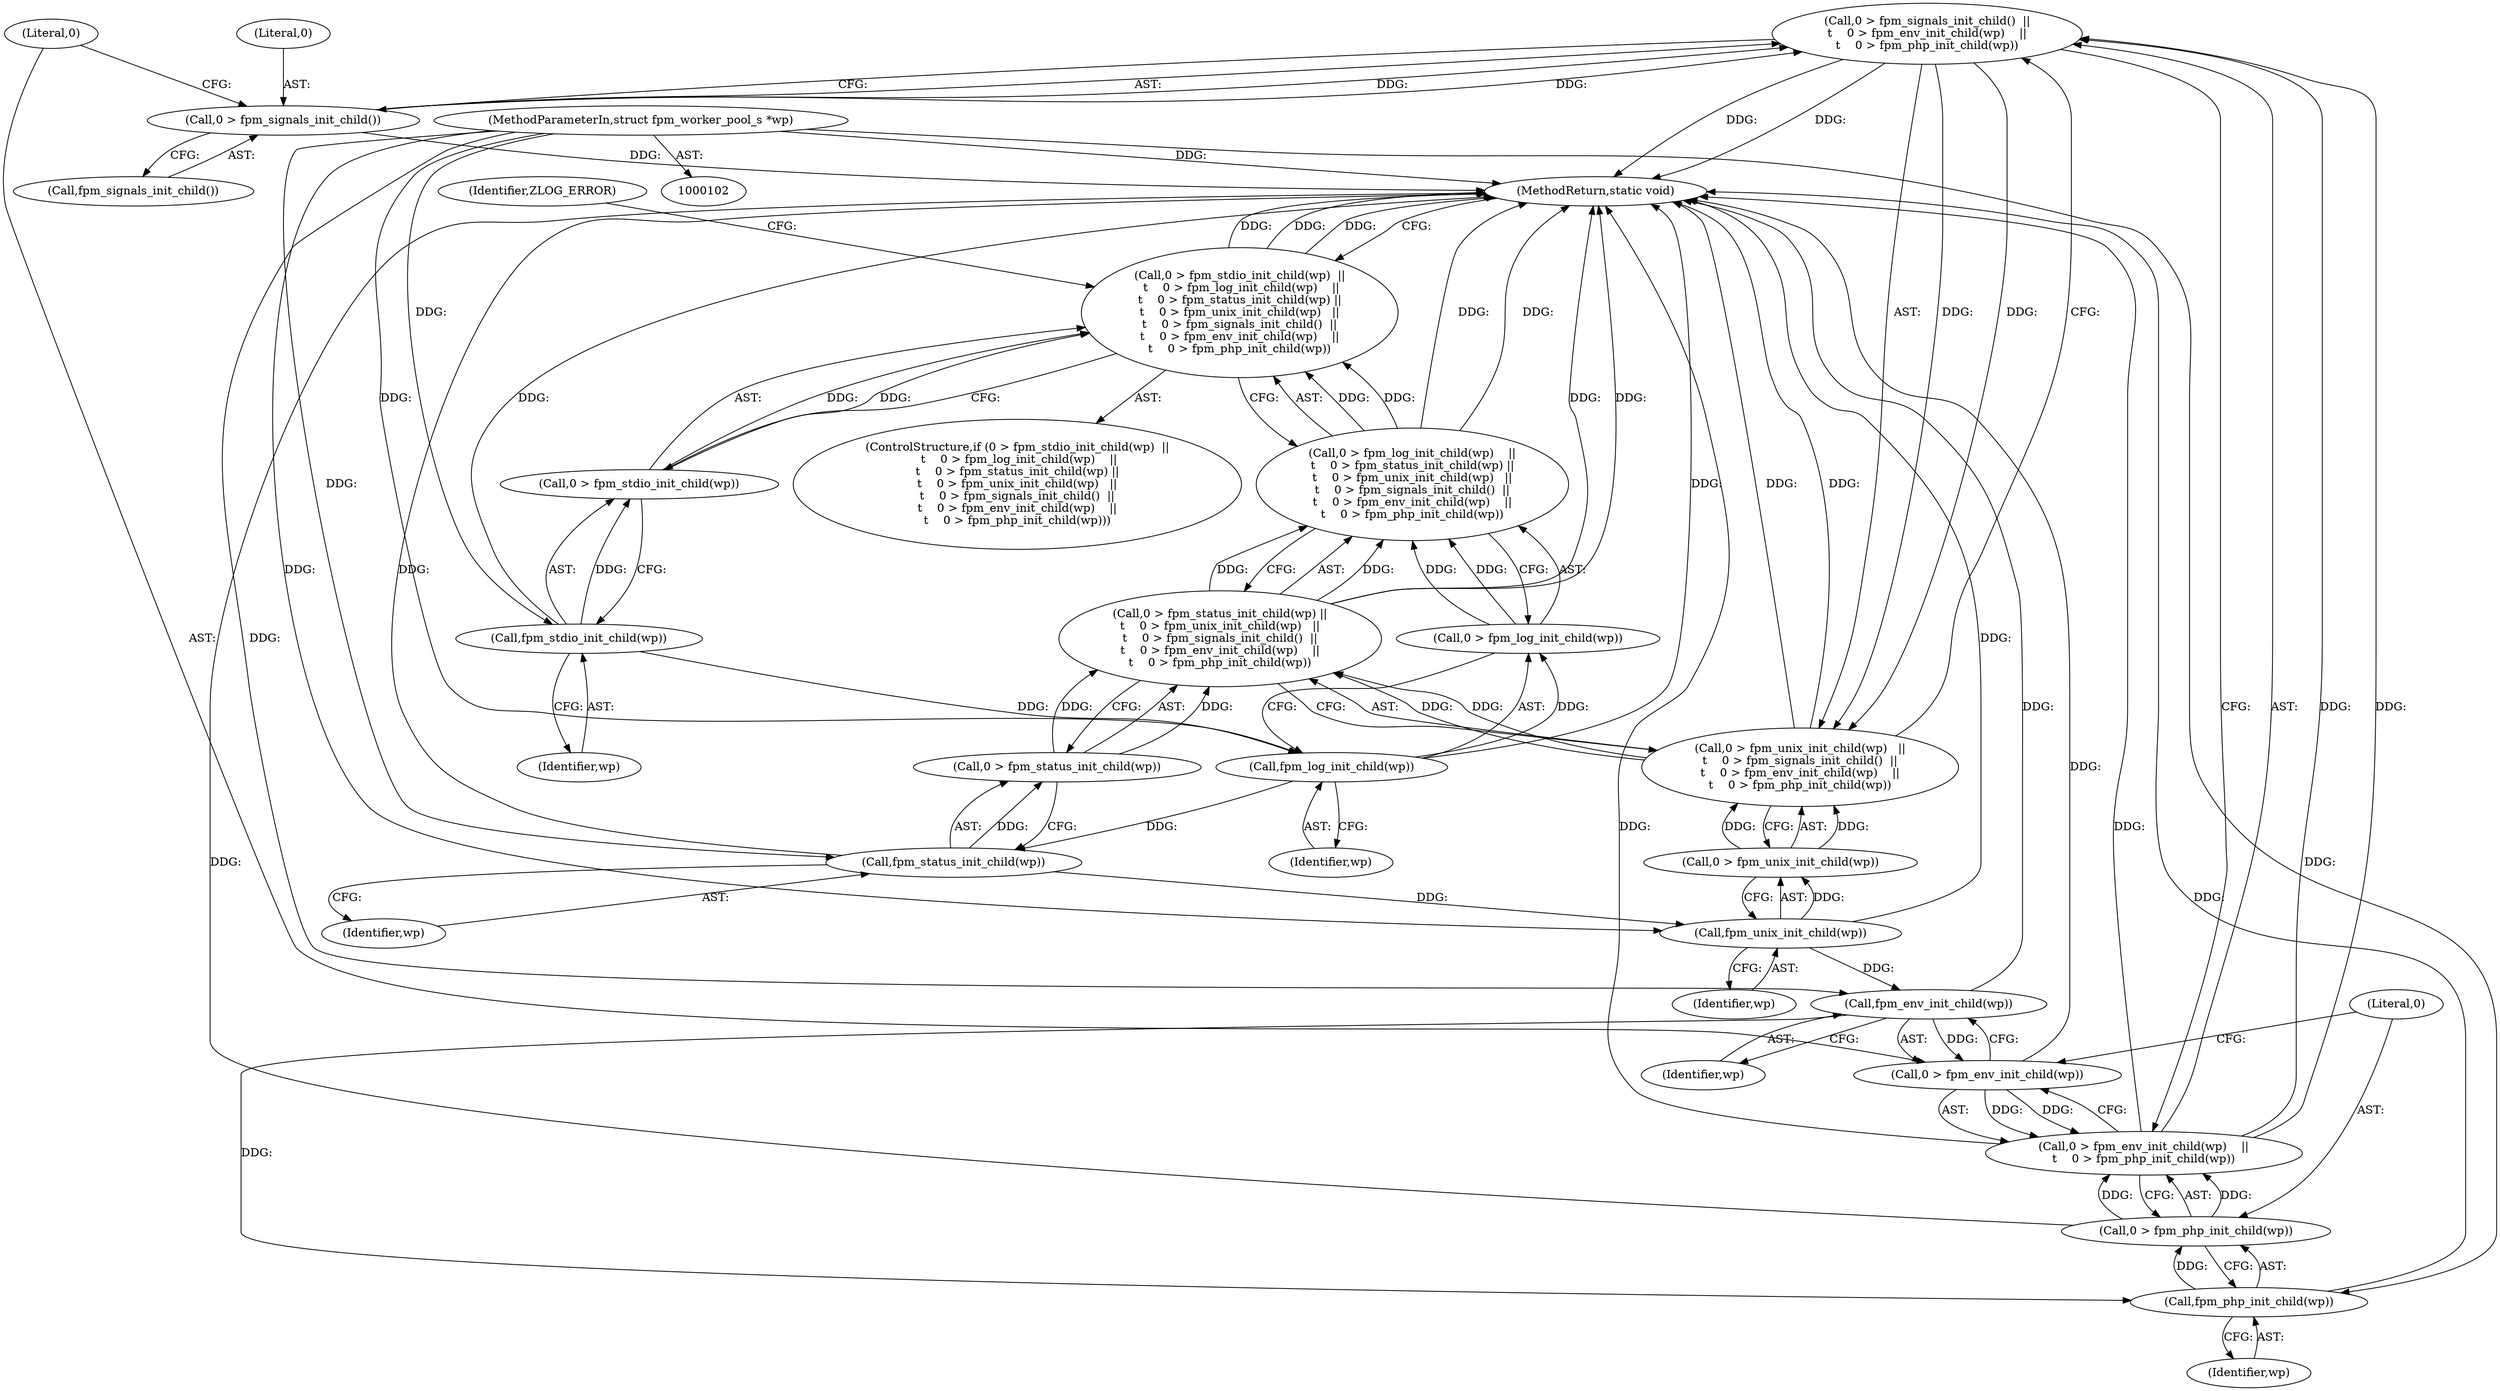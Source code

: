 digraph "0_php-src_69dee5c732fe982c82edb17d0dbc3e79a47748d8@API" {
"1000143" [label="(Call,0 > fpm_signals_init_child()  ||\n\t    0 > fpm_env_init_child(wp)    ||\n\t    0 > fpm_php_init_child(wp))"];
"1000144" [label="(Call,0 > fpm_signals_init_child())"];
"1000147" [label="(Call,0 > fpm_env_init_child(wp)    ||\n\t    0 > fpm_php_init_child(wp))"];
"1000148" [label="(Call,0 > fpm_env_init_child(wp))"];
"1000150" [label="(Call,fpm_env_init_child(wp))"];
"1000141" [label="(Call,fpm_unix_init_child(wp))"];
"1000136" [label="(Call,fpm_status_init_child(wp))"];
"1000131" [label="(Call,fpm_log_init_child(wp))"];
"1000126" [label="(Call,fpm_stdio_init_child(wp))"];
"1000103" [label="(MethodParameterIn,struct fpm_worker_pool_s *wp)"];
"1000152" [label="(Call,0 > fpm_php_init_child(wp))"];
"1000154" [label="(Call,fpm_php_init_child(wp))"];
"1000138" [label="(Call,0 > fpm_unix_init_child(wp)   ||\n\t    0 > fpm_signals_init_child()  ||\n\t    0 > fpm_env_init_child(wp)    ||\n\t    0 > fpm_php_init_child(wp))"];
"1000133" [label="(Call,0 > fpm_status_init_child(wp) ||\n\t    0 > fpm_unix_init_child(wp)   ||\n\t    0 > fpm_signals_init_child()  ||\n\t    0 > fpm_env_init_child(wp)    ||\n\t    0 > fpm_php_init_child(wp))"];
"1000128" [label="(Call,0 > fpm_log_init_child(wp)    ||\n\t    0 > fpm_status_init_child(wp) ||\n\t    0 > fpm_unix_init_child(wp)   ||\n\t    0 > fpm_signals_init_child()  ||\n\t    0 > fpm_env_init_child(wp)    ||\n\t    0 > fpm_php_init_child(wp))"];
"1000123" [label="(Call,0 > fpm_stdio_init_child(wp)  ||\n \t    0 > fpm_log_init_child(wp)    ||\n\t    0 > fpm_status_init_child(wp) ||\n\t    0 > fpm_unix_init_child(wp)   ||\n\t    0 > fpm_signals_init_child()  ||\n\t    0 > fpm_env_init_child(wp)    ||\n\t    0 > fpm_php_init_child(wp))"];
"1000133" [label="(Call,0 > fpm_status_init_child(wp) ||\n\t    0 > fpm_unix_init_child(wp)   ||\n\t    0 > fpm_signals_init_child()  ||\n\t    0 > fpm_env_init_child(wp)    ||\n\t    0 > fpm_php_init_child(wp))"];
"1000143" [label="(Call,0 > fpm_signals_init_child()  ||\n\t    0 > fpm_env_init_child(wp)    ||\n\t    0 > fpm_php_init_child(wp))"];
"1000124" [label="(Call,0 > fpm_stdio_init_child(wp))"];
"1000137" [label="(Identifier,wp)"];
"1000128" [label="(Call,0 > fpm_log_init_child(wp)    ||\n\t    0 > fpm_status_init_child(wp) ||\n\t    0 > fpm_unix_init_child(wp)   ||\n\t    0 > fpm_signals_init_child()  ||\n\t    0 > fpm_env_init_child(wp)    ||\n\t    0 > fpm_php_init_child(wp))"];
"1000150" [label="(Call,fpm_env_init_child(wp))"];
"1000141" [label="(Call,fpm_unix_init_child(wp))"];
"1000134" [label="(Call,0 > fpm_status_init_child(wp))"];
"1000123" [label="(Call,0 > fpm_stdio_init_child(wp)  ||\n \t    0 > fpm_log_init_child(wp)    ||\n\t    0 > fpm_status_init_child(wp) ||\n\t    0 > fpm_unix_init_child(wp)   ||\n\t    0 > fpm_signals_init_child()  ||\n\t    0 > fpm_env_init_child(wp)    ||\n\t    0 > fpm_php_init_child(wp))"];
"1000152" [label="(Call,0 > fpm_php_init_child(wp))"];
"1000155" [label="(Identifier,wp)"];
"1000142" [label="(Identifier,wp)"];
"1000145" [label="(Literal,0)"];
"1000129" [label="(Call,0 > fpm_log_init_child(wp))"];
"1000138" [label="(Call,0 > fpm_unix_init_child(wp)   ||\n\t    0 > fpm_signals_init_child()  ||\n\t    0 > fpm_env_init_child(wp)    ||\n\t    0 > fpm_php_init_child(wp))"];
"1000127" [label="(Identifier,wp)"];
"1000126" [label="(Call,fpm_stdio_init_child(wp))"];
"1000144" [label="(Call,0 > fpm_signals_init_child())"];
"1000103" [label="(MethodParameterIn,struct fpm_worker_pool_s *wp)"];
"1000146" [label="(Call,fpm_signals_init_child())"];
"1000139" [label="(Call,0 > fpm_unix_init_child(wp))"];
"1000158" [label="(Identifier,ZLOG_ERROR)"];
"1000148" [label="(Call,0 > fpm_env_init_child(wp))"];
"1000149" [label="(Literal,0)"];
"1000153" [label="(Literal,0)"];
"1000132" [label="(Identifier,wp)"];
"1000154" [label="(Call,fpm_php_init_child(wp))"];
"1000122" [label="(ControlStructure,if (0 > fpm_stdio_init_child(wp)  ||\n \t    0 > fpm_log_init_child(wp)    ||\n\t    0 > fpm_status_init_child(wp) ||\n\t    0 > fpm_unix_init_child(wp)   ||\n\t    0 > fpm_signals_init_child()  ||\n\t    0 > fpm_env_init_child(wp)    ||\n\t    0 > fpm_php_init_child(wp)))"];
"1000147" [label="(Call,0 > fpm_env_init_child(wp)    ||\n\t    0 > fpm_php_init_child(wp))"];
"1000131" [label="(Call,fpm_log_init_child(wp))"];
"1000167" [label="(MethodReturn,static void)"];
"1000151" [label="(Identifier,wp)"];
"1000136" [label="(Call,fpm_status_init_child(wp))"];
"1000143" -> "1000138"  [label="AST: "];
"1000143" -> "1000144"  [label="CFG: "];
"1000143" -> "1000147"  [label="CFG: "];
"1000144" -> "1000143"  [label="AST: "];
"1000147" -> "1000143"  [label="AST: "];
"1000138" -> "1000143"  [label="CFG: "];
"1000143" -> "1000167"  [label="DDG: "];
"1000143" -> "1000167"  [label="DDG: "];
"1000143" -> "1000138"  [label="DDG: "];
"1000143" -> "1000138"  [label="DDG: "];
"1000144" -> "1000143"  [label="DDG: "];
"1000144" -> "1000143"  [label="DDG: "];
"1000147" -> "1000143"  [label="DDG: "];
"1000147" -> "1000143"  [label="DDG: "];
"1000144" -> "1000146"  [label="CFG: "];
"1000145" -> "1000144"  [label="AST: "];
"1000146" -> "1000144"  [label="AST: "];
"1000149" -> "1000144"  [label="CFG: "];
"1000144" -> "1000167"  [label="DDG: "];
"1000147" -> "1000148"  [label="CFG: "];
"1000147" -> "1000152"  [label="CFG: "];
"1000148" -> "1000147"  [label="AST: "];
"1000152" -> "1000147"  [label="AST: "];
"1000147" -> "1000167"  [label="DDG: "];
"1000147" -> "1000167"  [label="DDG: "];
"1000148" -> "1000147"  [label="DDG: "];
"1000148" -> "1000147"  [label="DDG: "];
"1000152" -> "1000147"  [label="DDG: "];
"1000152" -> "1000147"  [label="DDG: "];
"1000148" -> "1000150"  [label="CFG: "];
"1000149" -> "1000148"  [label="AST: "];
"1000150" -> "1000148"  [label="AST: "];
"1000153" -> "1000148"  [label="CFG: "];
"1000148" -> "1000167"  [label="DDG: "];
"1000150" -> "1000148"  [label="DDG: "];
"1000150" -> "1000151"  [label="CFG: "];
"1000151" -> "1000150"  [label="AST: "];
"1000150" -> "1000167"  [label="DDG: "];
"1000141" -> "1000150"  [label="DDG: "];
"1000103" -> "1000150"  [label="DDG: "];
"1000150" -> "1000154"  [label="DDG: "];
"1000141" -> "1000139"  [label="AST: "];
"1000141" -> "1000142"  [label="CFG: "];
"1000142" -> "1000141"  [label="AST: "];
"1000139" -> "1000141"  [label="CFG: "];
"1000141" -> "1000167"  [label="DDG: "];
"1000141" -> "1000139"  [label="DDG: "];
"1000136" -> "1000141"  [label="DDG: "];
"1000103" -> "1000141"  [label="DDG: "];
"1000136" -> "1000134"  [label="AST: "];
"1000136" -> "1000137"  [label="CFG: "];
"1000137" -> "1000136"  [label="AST: "];
"1000134" -> "1000136"  [label="CFG: "];
"1000136" -> "1000167"  [label="DDG: "];
"1000136" -> "1000134"  [label="DDG: "];
"1000131" -> "1000136"  [label="DDG: "];
"1000103" -> "1000136"  [label="DDG: "];
"1000131" -> "1000129"  [label="AST: "];
"1000131" -> "1000132"  [label="CFG: "];
"1000132" -> "1000131"  [label="AST: "];
"1000129" -> "1000131"  [label="CFG: "];
"1000131" -> "1000167"  [label="DDG: "];
"1000131" -> "1000129"  [label="DDG: "];
"1000126" -> "1000131"  [label="DDG: "];
"1000103" -> "1000131"  [label="DDG: "];
"1000126" -> "1000124"  [label="AST: "];
"1000126" -> "1000127"  [label="CFG: "];
"1000127" -> "1000126"  [label="AST: "];
"1000124" -> "1000126"  [label="CFG: "];
"1000126" -> "1000167"  [label="DDG: "];
"1000126" -> "1000124"  [label="DDG: "];
"1000103" -> "1000126"  [label="DDG: "];
"1000103" -> "1000102"  [label="AST: "];
"1000103" -> "1000167"  [label="DDG: "];
"1000103" -> "1000154"  [label="DDG: "];
"1000152" -> "1000154"  [label="CFG: "];
"1000153" -> "1000152"  [label="AST: "];
"1000154" -> "1000152"  [label="AST: "];
"1000152" -> "1000167"  [label="DDG: "];
"1000154" -> "1000152"  [label="DDG: "];
"1000154" -> "1000155"  [label="CFG: "];
"1000155" -> "1000154"  [label="AST: "];
"1000154" -> "1000167"  [label="DDG: "];
"1000138" -> "1000133"  [label="AST: "];
"1000138" -> "1000139"  [label="CFG: "];
"1000139" -> "1000138"  [label="AST: "];
"1000133" -> "1000138"  [label="CFG: "];
"1000138" -> "1000167"  [label="DDG: "];
"1000138" -> "1000167"  [label="DDG: "];
"1000138" -> "1000133"  [label="DDG: "];
"1000138" -> "1000133"  [label="DDG: "];
"1000139" -> "1000138"  [label="DDG: "];
"1000139" -> "1000138"  [label="DDG: "];
"1000133" -> "1000128"  [label="AST: "];
"1000133" -> "1000134"  [label="CFG: "];
"1000134" -> "1000133"  [label="AST: "];
"1000128" -> "1000133"  [label="CFG: "];
"1000133" -> "1000167"  [label="DDG: "];
"1000133" -> "1000167"  [label="DDG: "];
"1000133" -> "1000128"  [label="DDG: "];
"1000133" -> "1000128"  [label="DDG: "];
"1000134" -> "1000133"  [label="DDG: "];
"1000134" -> "1000133"  [label="DDG: "];
"1000128" -> "1000123"  [label="AST: "];
"1000128" -> "1000129"  [label="CFG: "];
"1000129" -> "1000128"  [label="AST: "];
"1000123" -> "1000128"  [label="CFG: "];
"1000128" -> "1000167"  [label="DDG: "];
"1000128" -> "1000167"  [label="DDG: "];
"1000128" -> "1000123"  [label="DDG: "];
"1000128" -> "1000123"  [label="DDG: "];
"1000129" -> "1000128"  [label="DDG: "];
"1000129" -> "1000128"  [label="DDG: "];
"1000123" -> "1000122"  [label="AST: "];
"1000123" -> "1000124"  [label="CFG: "];
"1000124" -> "1000123"  [label="AST: "];
"1000158" -> "1000123"  [label="CFG: "];
"1000167" -> "1000123"  [label="CFG: "];
"1000123" -> "1000167"  [label="DDG: "];
"1000123" -> "1000167"  [label="DDG: "];
"1000123" -> "1000167"  [label="DDG: "];
"1000124" -> "1000123"  [label="DDG: "];
"1000124" -> "1000123"  [label="DDG: "];
}
